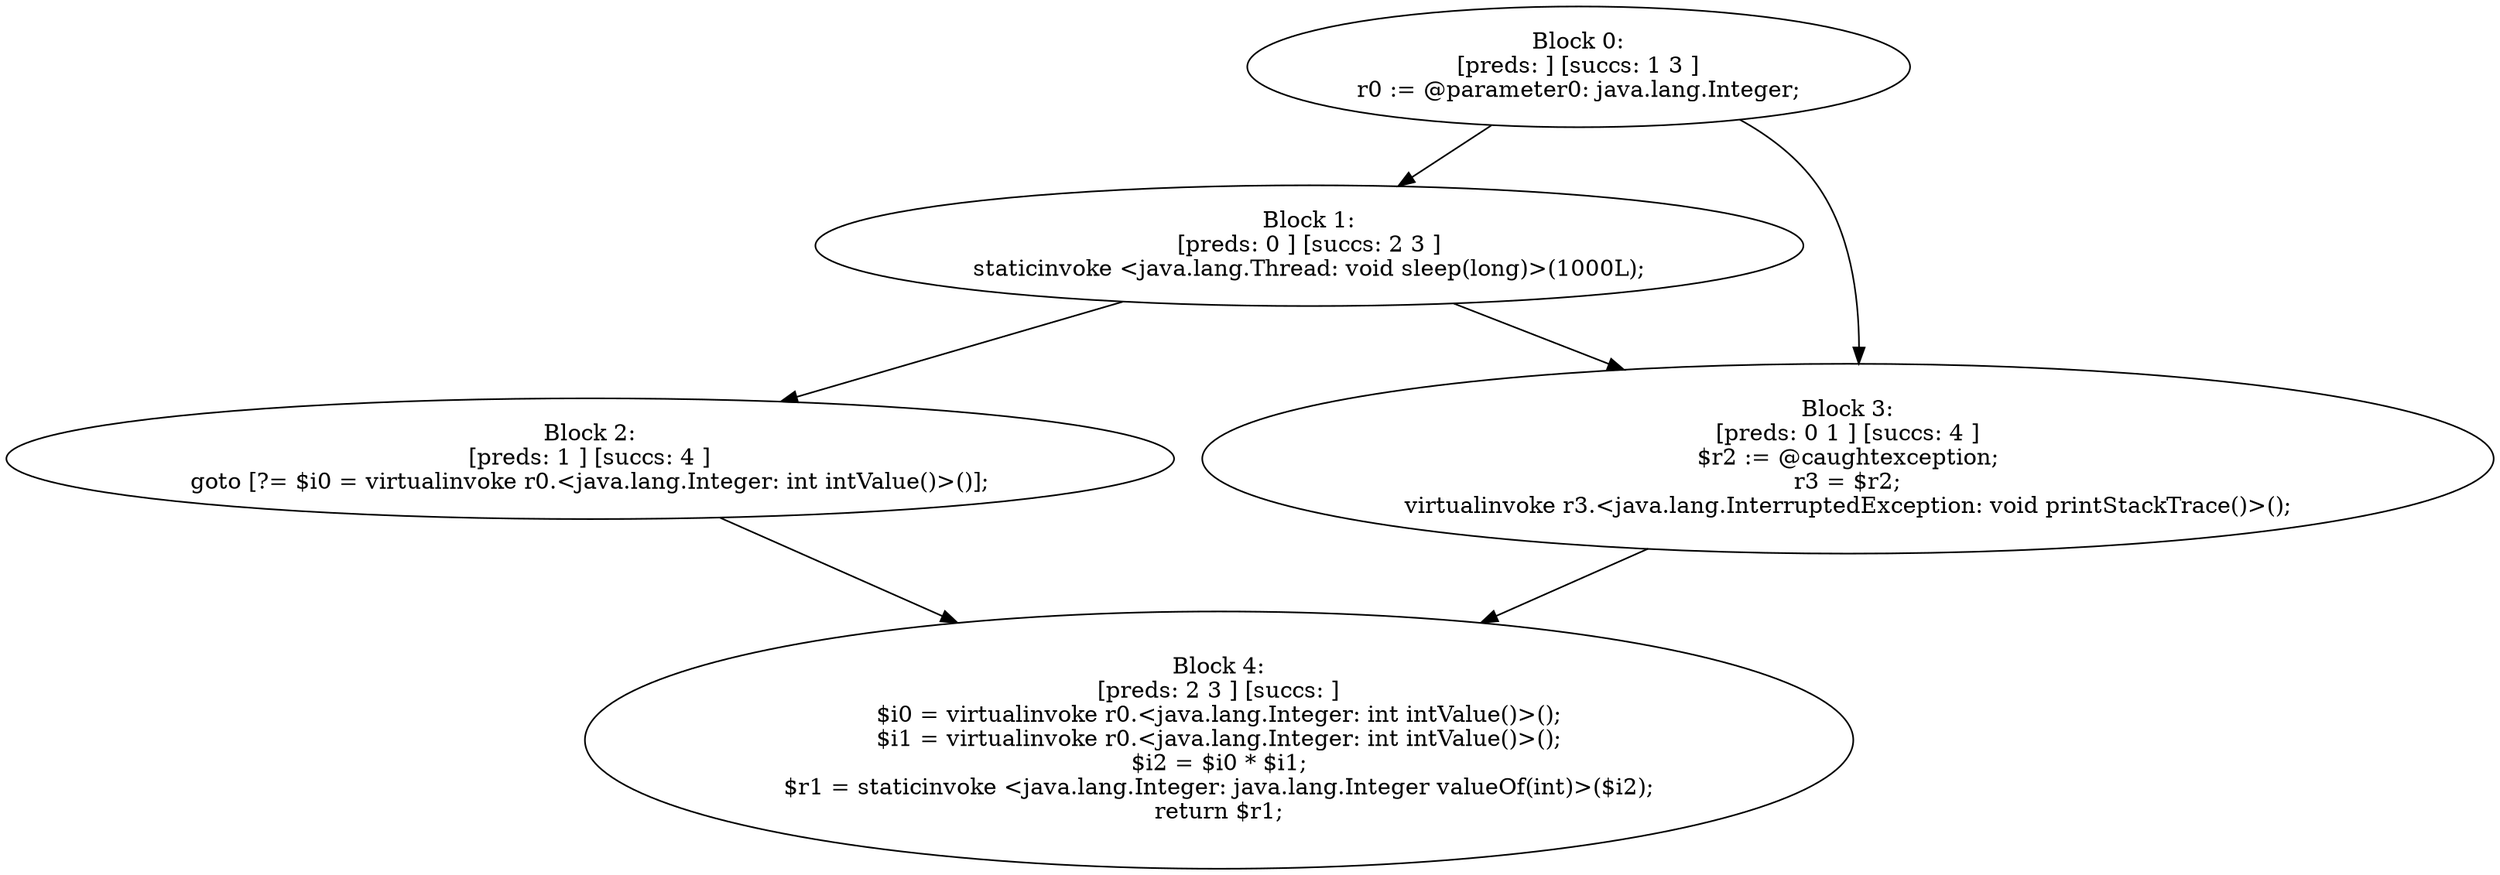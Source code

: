 digraph "unitGraph" {
    "Block 0:
[preds: ] [succs: 1 3 ]
r0 := @parameter0: java.lang.Integer;
"
    "Block 1:
[preds: 0 ] [succs: 2 3 ]
staticinvoke <java.lang.Thread: void sleep(long)>(1000L);
"
    "Block 2:
[preds: 1 ] [succs: 4 ]
goto [?= $i0 = virtualinvoke r0.<java.lang.Integer: int intValue()>()];
"
    "Block 3:
[preds: 0 1 ] [succs: 4 ]
$r2 := @caughtexception;
r3 = $r2;
virtualinvoke r3.<java.lang.InterruptedException: void printStackTrace()>();
"
    "Block 4:
[preds: 2 3 ] [succs: ]
$i0 = virtualinvoke r0.<java.lang.Integer: int intValue()>();
$i1 = virtualinvoke r0.<java.lang.Integer: int intValue()>();
$i2 = $i0 * $i1;
$r1 = staticinvoke <java.lang.Integer: java.lang.Integer valueOf(int)>($i2);
return $r1;
"
    "Block 0:
[preds: ] [succs: 1 3 ]
r0 := @parameter0: java.lang.Integer;
"->"Block 1:
[preds: 0 ] [succs: 2 3 ]
staticinvoke <java.lang.Thread: void sleep(long)>(1000L);
";
    "Block 0:
[preds: ] [succs: 1 3 ]
r0 := @parameter0: java.lang.Integer;
"->"Block 3:
[preds: 0 1 ] [succs: 4 ]
$r2 := @caughtexception;
r3 = $r2;
virtualinvoke r3.<java.lang.InterruptedException: void printStackTrace()>();
";
    "Block 1:
[preds: 0 ] [succs: 2 3 ]
staticinvoke <java.lang.Thread: void sleep(long)>(1000L);
"->"Block 2:
[preds: 1 ] [succs: 4 ]
goto [?= $i0 = virtualinvoke r0.<java.lang.Integer: int intValue()>()];
";
    "Block 1:
[preds: 0 ] [succs: 2 3 ]
staticinvoke <java.lang.Thread: void sleep(long)>(1000L);
"->"Block 3:
[preds: 0 1 ] [succs: 4 ]
$r2 := @caughtexception;
r3 = $r2;
virtualinvoke r3.<java.lang.InterruptedException: void printStackTrace()>();
";
    "Block 2:
[preds: 1 ] [succs: 4 ]
goto [?= $i0 = virtualinvoke r0.<java.lang.Integer: int intValue()>()];
"->"Block 4:
[preds: 2 3 ] [succs: ]
$i0 = virtualinvoke r0.<java.lang.Integer: int intValue()>();
$i1 = virtualinvoke r0.<java.lang.Integer: int intValue()>();
$i2 = $i0 * $i1;
$r1 = staticinvoke <java.lang.Integer: java.lang.Integer valueOf(int)>($i2);
return $r1;
";
    "Block 3:
[preds: 0 1 ] [succs: 4 ]
$r2 := @caughtexception;
r3 = $r2;
virtualinvoke r3.<java.lang.InterruptedException: void printStackTrace()>();
"->"Block 4:
[preds: 2 3 ] [succs: ]
$i0 = virtualinvoke r0.<java.lang.Integer: int intValue()>();
$i1 = virtualinvoke r0.<java.lang.Integer: int intValue()>();
$i2 = $i0 * $i1;
$r1 = staticinvoke <java.lang.Integer: java.lang.Integer valueOf(int)>($i2);
return $r1;
";
}
